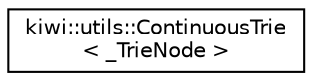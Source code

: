 digraph "Graphical Class Hierarchy"
{
 // LATEX_PDF_SIZE
  edge [fontname="Helvetica",fontsize="10",labelfontname="Helvetica",labelfontsize="10"];
  node [fontname="Helvetica",fontsize="10",shape=record];
  rankdir="LR";
  Node0 [label="kiwi::utils::ContinuousTrie\l\< _TrieNode \>",height=0.2,width=0.4,color="black", fillcolor="white", style="filled",URL="$classkiwi_1_1utils_1_1ContinuousTrie.html",tooltip=" "];
}
